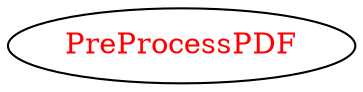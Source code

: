 digraph dependencyGraph {
 concentrate=true;
 ranksep="2.0";
 rankdir="LR"; 
 splines="ortho";
"PreProcessPDF" [fontcolor="red"];
}